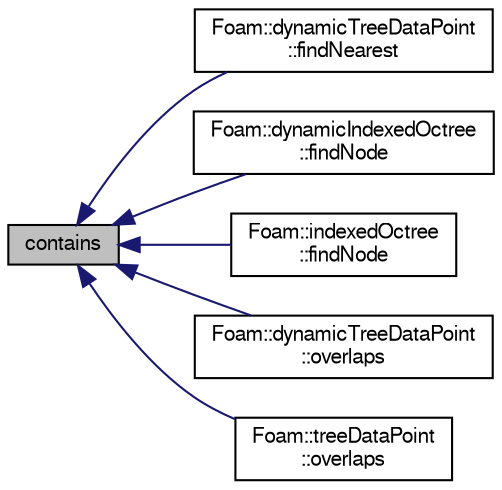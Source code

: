 digraph "contains"
{
  bgcolor="transparent";
  edge [fontname="FreeSans",fontsize="10",labelfontname="FreeSans",labelfontsize="10"];
  node [fontname="FreeSans",fontsize="10",shape=record];
  rankdir="LR";
  Node1 [label="contains",height=0.2,width=0.4,color="black", fillcolor="grey75", style="filled" fontcolor="black"];
  Node1 -> Node2 [dir="back",color="midnightblue",fontsize="10",style="solid",fontname="FreeSans"];
  Node2 [label="Foam::dynamicTreeDataPoint\l::findNearest",height=0.2,width=0.4,color="black",URL="$a00585.html#a7ebb53d83ad9d2d3558a657b46ad1ee9",tooltip="Calculates nearest (to line) point in shape. "];
  Node1 -> Node3 [dir="back",color="midnightblue",fontsize="10",style="solid",fontname="FreeSans"];
  Node3 [label="Foam::dynamicIndexedOctree\l::findNode",height=0.2,width=0.4,color="black",URL="$a00578.html#a4ee0df4d485297e359e329490917973b",tooltip="Find deepest node (as parent+octant) containing point. Starts. "];
  Node1 -> Node4 [dir="back",color="midnightblue",fontsize="10",style="solid",fontname="FreeSans"];
  Node4 [label="Foam::indexedOctree\l::findNode",height=0.2,width=0.4,color="black",URL="$a01023.html#a4ee0df4d485297e359e329490917973b",tooltip="Find deepest node (as parent+octant) containing point. Starts. "];
  Node1 -> Node5 [dir="back",color="midnightblue",fontsize="10",style="solid",fontname="FreeSans"];
  Node5 [label="Foam::dynamicTreeDataPoint\l::overlaps",height=0.2,width=0.4,color="black",URL="$a00585.html#aea49f8ea149b750ff5d58a0a194a6526",tooltip="Does (bb of) shape at index overlap bb. "];
  Node1 -> Node6 [dir="back",color="midnightblue",fontsize="10",style="solid",fontname="FreeSans"];
  Node6 [label="Foam::treeDataPoint\l::overlaps",height=0.2,width=0.4,color="black",URL="$a02599.html#aea49f8ea149b750ff5d58a0a194a6526",tooltip="Does (bb of) shape at index overlap bb. "];
}
